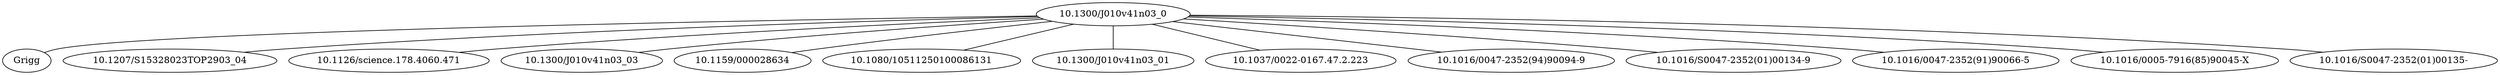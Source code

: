 strict graph mind_map185 {
	"10.1300/J010v41n03\_0" -- Grigg
	"10.1300/J010v41n03\_0" -- "10.1207/S15328023TOP2903\_04"
	"10.1300/J010v41n03\_0" -- "10.1126/science.178.4060.471"
	"10.1300/J010v41n03\_0" -- "10.1300/J010v41n03\_03"
	"10.1300/J010v41n03\_0" -- "10.1159/000028634"
	"10.1300/J010v41n03\_0" -- "10.1080/10511250100086131"
	"10.1300/J010v41n03\_0" -- "10.1300/J010v41n03\_01"
	"10.1300/J010v41n03\_0" -- "10.1037/0022-0167.47.2.223"
	"10.1300/J010v41n03\_0" -- "10.1016/0047-2352(94)90094-9"
	"10.1300/J010v41n03\_0" -- "10.1016/S0047-2352(01)00134-9"
	"10.1300/J010v41n03\_0" -- "10.1016/0047-2352(91)90066-5"
	"10.1300/J010v41n03\_0" -- "10.1016/0005-7916(85)90045-X"
	"10.1300/J010v41n03\_0" -- "10.1016/S0047-2352(01)00135-"
}
